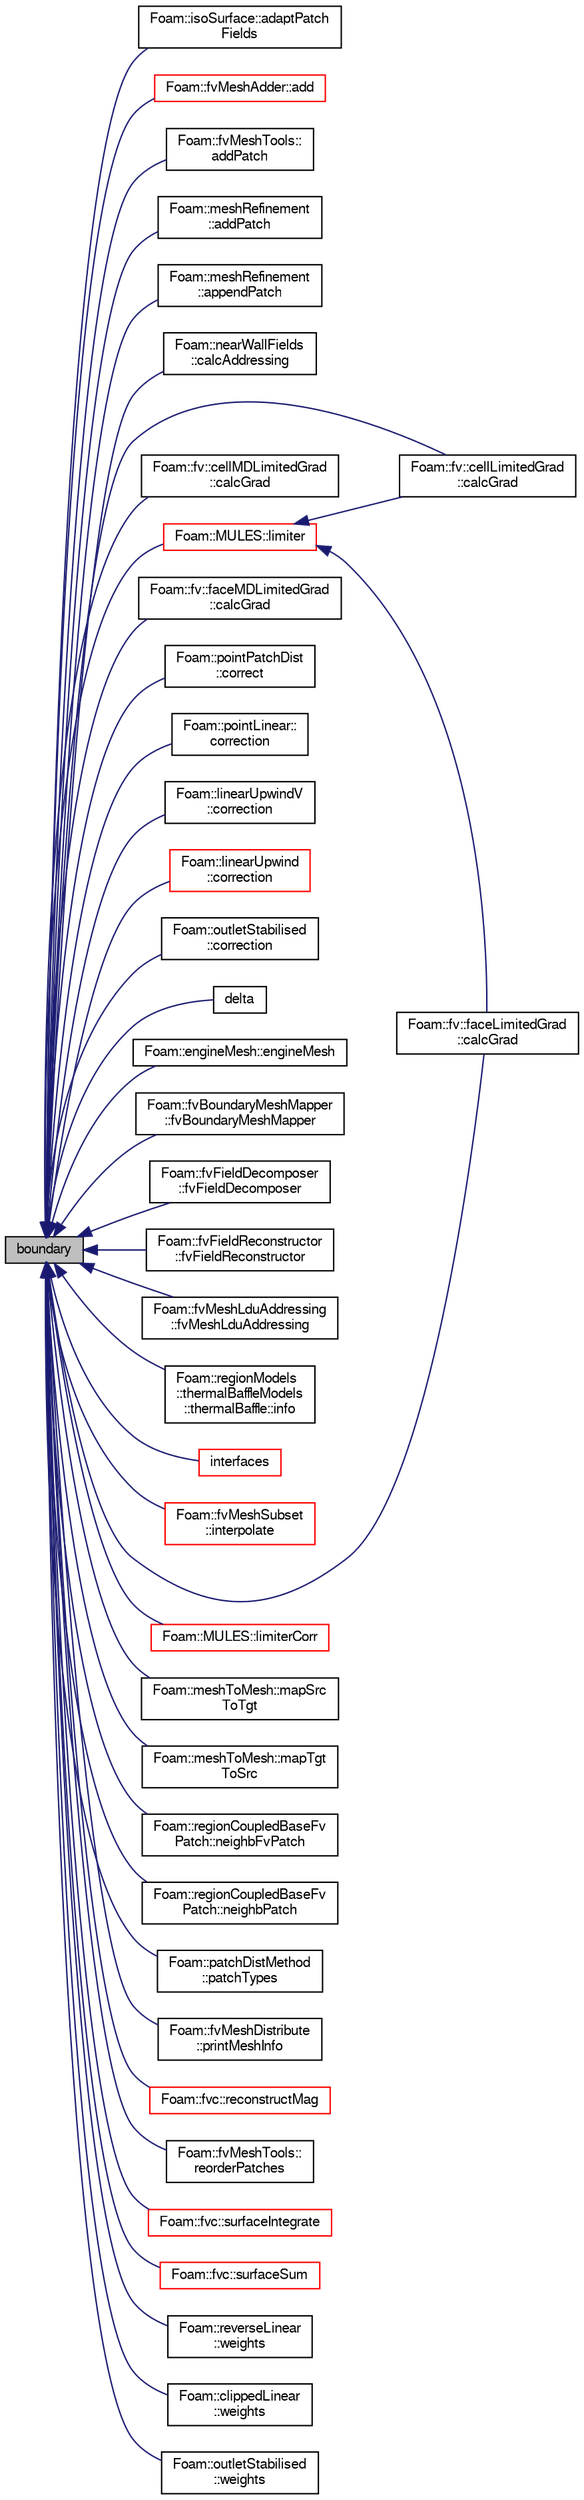 digraph "boundary"
{
  bgcolor="transparent";
  edge [fontname="FreeSans",fontsize="10",labelfontname="FreeSans",labelfontsize="10"];
  node [fontname="FreeSans",fontsize="10",shape=record];
  rankdir="LR";
  Node1 [label="boundary",height=0.2,width=0.4,color="black", fillcolor="grey75", style="filled" fontcolor="black"];
  Node1 -> Node2 [dir="back",color="midnightblue",fontsize="10",style="solid",fontname="FreeSans"];
  Node2 [label="Foam::isoSurface::adaptPatch\lFields",height=0.2,width=0.4,color="black",URL="$a01155.html#a1489667dbcf4e85d9403cb3abf9e332f"];
  Node1 -> Node3 [dir="back",color="midnightblue",fontsize="10",style="solid",fontname="FreeSans"];
  Node3 [label="Foam::fvMeshAdder::add",height=0.2,width=0.4,color="red",URL="$a00852.html#a279c8df949a7489a89a5f2c600e2e3ed",tooltip="Inplace add mesh to fvMesh. Maps all stored fields. Returns map. "];
  Node1 -> Node4 [dir="back",color="midnightblue",fontsize="10",style="solid",fontname="FreeSans"];
  Node4 [label="Foam::fvMeshTools::\laddPatch",height=0.2,width=0.4,color="black",URL="$a00857.html#a590f160ae7ad17fa6394045ac077b9bf",tooltip="Add patch. Inserts patch before all processor patches. "];
  Node1 -> Node5 [dir="back",color="midnightblue",fontsize="10",style="solid",fontname="FreeSans"];
  Node5 [label="Foam::meshRefinement\l::addPatch",height=0.2,width=0.4,color="black",URL="$a01428.html#a7648b2de2bf053048ba38532a8cf73a1",tooltip="Helper:add patch to mesh. Update all registered fields. "];
  Node1 -> Node6 [dir="back",color="midnightblue",fontsize="10",style="solid",fontname="FreeSans"];
  Node6 [label="Foam::meshRefinement\l::appendPatch",height=0.2,width=0.4,color="black",URL="$a01428.html#afe45e132b7f6aa140c47d16ee3bc3cd5",tooltip="Helper:append patch to end of mesh. "];
  Node1 -> Node7 [dir="back",color="midnightblue",fontsize="10",style="solid",fontname="FreeSans"];
  Node7 [label="Foam::nearWallFields\l::calcAddressing",height=0.2,width=0.4,color="black",URL="$a01536.html#a7097a017d4eac4116d58a3cdbf507891",tooltip="Calculate addressing from cells back to patch faces. "];
  Node1 -> Node8 [dir="back",color="midnightblue",fontsize="10",style="solid",fontname="FreeSans"];
  Node8 [label="Foam::fv::cellLimitedGrad\l::calcGrad",height=0.2,width=0.4,color="black",URL="$a00203.html#a407cbc6dd7a58b7675a05977b4cbed53"];
  Node1 -> Node9 [dir="back",color="midnightblue",fontsize="10",style="solid",fontname="FreeSans"];
  Node9 [label="Foam::fv::cellMDLimitedGrad\l::calcGrad",height=0.2,width=0.4,color="black",URL="$a00207.html#a407cbc6dd7a58b7675a05977b4cbed53"];
  Node1 -> Node10 [dir="back",color="midnightblue",fontsize="10",style="solid",fontname="FreeSans"];
  Node10 [label="Foam::fv::faceLimitedGrad\l::calcGrad",height=0.2,width=0.4,color="black",URL="$a00704.html#a407cbc6dd7a58b7675a05977b4cbed53"];
  Node1 -> Node11 [dir="back",color="midnightblue",fontsize="10",style="solid",fontname="FreeSans"];
  Node11 [label="Foam::fv::faceMDLimitedGrad\l::calcGrad",height=0.2,width=0.4,color="black",URL="$a00706.html#a407cbc6dd7a58b7675a05977b4cbed53"];
  Node1 -> Node12 [dir="back",color="midnightblue",fontsize="10",style="solid",fontname="FreeSans"];
  Node12 [label="Foam::pointPatchDist\l::correct",height=0.2,width=0.4,color="black",URL="$a01837.html#a3ae44b28050c3aa494c1d8e18cf618c1",tooltip="Correct for mesh geom/topo changes. "];
  Node1 -> Node13 [dir="back",color="midnightblue",fontsize="10",style="solid",fontname="FreeSans"];
  Node13 [label="Foam::pointLinear::\lcorrection",height=0.2,width=0.4,color="black",URL="$a01830.html#a71944945191a35be21d9ab3b37c3170c",tooltip="Return the explicit correction to the face-interpolate. "];
  Node1 -> Node14 [dir="back",color="midnightblue",fontsize="10",style="solid",fontname="FreeSans"];
  Node14 [label="Foam::linearUpwindV\l::correction",height=0.2,width=0.4,color="black",URL="$a01307.html#ad5f4a5d3bc1173cf56b1283cdea2e418",tooltip="Return the explicit correction to the face-interpolate. "];
  Node1 -> Node15 [dir="back",color="midnightblue",fontsize="10",style="solid",fontname="FreeSans"];
  Node15 [label="Foam::linearUpwind\l::correction",height=0.2,width=0.4,color="red",URL="$a01306.html#ad5f4a5d3bc1173cf56b1283cdea2e418",tooltip="Return the explicit correction to the face-interpolate. "];
  Node1 -> Node16 [dir="back",color="midnightblue",fontsize="10",style="solid",fontname="FreeSans"];
  Node16 [label="Foam::outletStabilised\l::correction",height=0.2,width=0.4,color="black",URL="$a01702.html#a575a424a2a3d61de0e8d6ad368b61be1",tooltip="Return the explicit correction to the face-interpolate. "];
  Node1 -> Node17 [dir="back",color="midnightblue",fontsize="10",style="solid",fontname="FreeSans"];
  Node17 [label="delta",height=0.2,width=0.4,color="black",URL="$a00851.html#a1c76a59d0b5a9e7a259095e4a8623a25",tooltip="Return face deltas as surfaceVectorField. "];
  Node1 -> Node18 [dir="back",color="midnightblue",fontsize="10",style="solid",fontname="FreeSans"];
  Node18 [label="Foam::engineMesh::engineMesh",height=0.2,width=0.4,color="black",URL="$a00615.html#ac9e1a1e4fbbd91b4fb4cd7b1155ccd5f",tooltip="Construct from objectRegistry, and read/write options. "];
  Node1 -> Node19 [dir="back",color="midnightblue",fontsize="10",style="solid",fontname="FreeSans"];
  Node19 [label="Foam::fvBoundaryMeshMapper\l::fvBoundaryMeshMapper",height=0.2,width=0.4,color="black",URL="$a00846.html#af13ddcbfc4da2b448ca4c7334353a5c5",tooltip="Construct from components. "];
  Node1 -> Node20 [dir="back",color="midnightblue",fontsize="10",style="solid",fontname="FreeSans"];
  Node20 [label="Foam::fvFieldDecomposer\l::fvFieldDecomposer",height=0.2,width=0.4,color="black",URL="$a00848.html#a661ce31114cea3b1f40fccbd1ef34580",tooltip="Construct from components. "];
  Node1 -> Node21 [dir="back",color="midnightblue",fontsize="10",style="solid",fontname="FreeSans"];
  Node21 [label="Foam::fvFieldReconstructor\l::fvFieldReconstructor",height=0.2,width=0.4,color="black",URL="$a00849.html#ade35d7248ec8faa8abad04eefbc4261d",tooltip="Construct from components. "];
  Node1 -> Node22 [dir="back",color="midnightblue",fontsize="10",style="solid",fontname="FreeSans"];
  Node22 [label="Foam::fvMeshLduAddressing\l::fvMeshLduAddressing",height=0.2,width=0.4,color="black",URL="$a00854.html#a0ad12be5362a8791501a9e79676365ab",tooltip="Construct from components. "];
  Node1 -> Node23 [dir="back",color="midnightblue",fontsize="10",style="solid",fontname="FreeSans"];
  Node23 [label="Foam::regionModels\l::thermalBaffleModels\l::thermalBaffle::info",height=0.2,width=0.4,color="black",URL="$a02506.html#ac1b66fe77173de9e5e8542b2823d6071",tooltip="Provide some feedback. "];
  Node1 -> Node24 [dir="back",color="midnightblue",fontsize="10",style="solid",fontname="FreeSans"];
  Node24 [label="interfaces",height=0.2,width=0.4,color="red",URL="$a00851.html#a4c29c48a2aea85c3e3ed6ad6b2a23a89",tooltip="Return a list of pointers for each patch. "];
  Node1 -> Node25 [dir="back",color="midnightblue",fontsize="10",style="solid",fontname="FreeSans"];
  Node25 [label="Foam::fvMeshSubset\l::interpolate",height=0.2,width=0.4,color="red",URL="$a00856.html#ab2b56c3ad77bae1b74dcfcb148e29073",tooltip="Map volume field. "];
  Node1 -> Node26 [dir="back",color="midnightblue",fontsize="10",style="solid",fontname="FreeSans"];
  Node26 [label="Foam::MULES::limiter",height=0.2,width=0.4,color="red",URL="$a10293.html#ae90eb6b771613f9ffe9bbe814bc2d479"];
  Node26 -> Node8 [dir="back",color="midnightblue",fontsize="10",style="solid",fontname="FreeSans"];
  Node26 -> Node10 [dir="back",color="midnightblue",fontsize="10",style="solid",fontname="FreeSans"];
  Node1 -> Node27 [dir="back",color="midnightblue",fontsize="10",style="solid",fontname="FreeSans"];
  Node27 [label="Foam::MULES::limiterCorr",height=0.2,width=0.4,color="red",URL="$a10293.html#a38e5d08438513810310daf8913dc4917"];
  Node1 -> Node28 [dir="back",color="midnightblue",fontsize="10",style="solid",fontname="FreeSans"];
  Node28 [label="Foam::meshToMesh::mapSrc\lToTgt",height=0.2,width=0.4,color="black",URL="$a01433.html#a12ac7f5f127c3c9855cfd8f4033a4c2c"];
  Node1 -> Node29 [dir="back",color="midnightblue",fontsize="10",style="solid",fontname="FreeSans"];
  Node29 [label="Foam::meshToMesh::mapTgt\lToSrc",height=0.2,width=0.4,color="black",URL="$a01433.html#ab83fc6a7416a41c94a64e8966e2cfa81"];
  Node1 -> Node30 [dir="back",color="midnightblue",fontsize="10",style="solid",fontname="FreeSans"];
  Node30 [label="Foam::regionCoupledBaseFv\lPatch::neighbFvPatch",height=0.2,width=0.4,color="black",URL="$a02057.html#add80b5302d85bab502d5aa8b78fc1723",tooltip="Return neighbor fvPatch. "];
  Node1 -> Node31 [dir="back",color="midnightblue",fontsize="10",style="solid",fontname="FreeSans"];
  Node31 [label="Foam::regionCoupledBaseFv\lPatch::neighbPatch",height=0.2,width=0.4,color="black",URL="$a02057.html#a63d83cf86f6b4fefa5fe1dd27f91a412",tooltip="Return regionCoupledBase neighb Patch. "];
  Node1 -> Node32 [dir="back",color="midnightblue",fontsize="10",style="solid",fontname="FreeSans"];
  Node32 [label="Foam::patchDistMethod\l::patchTypes",height=0.2,width=0.4,color="black",URL="$a01740.html#a0f57738075d76a359fb7053bb46384c7"];
  Node1 -> Node33 [dir="back",color="midnightblue",fontsize="10",style="solid",fontname="FreeSans"];
  Node33 [label="Foam::fvMeshDistribute\l::printMeshInfo",height=0.2,width=0.4,color="black",URL="$a00853.html#a8a0700fdb9e32ce9809a663ad13ab01b",tooltip="Print some info on mesh. "];
  Node1 -> Node34 [dir="back",color="midnightblue",fontsize="10",style="solid",fontname="FreeSans"];
  Node34 [label="Foam::fvc::reconstructMag",height=0.2,width=0.4,color="red",URL="$a10271.html#a29cdad91ee3fc2ac251ac2b4872557da"];
  Node1 -> Node35 [dir="back",color="midnightblue",fontsize="10",style="solid",fontname="FreeSans"];
  Node35 [label="Foam::fvMeshTools::\lreorderPatches",height=0.2,width=0.4,color="black",URL="$a00857.html#a18d7d3895abc0ab81c525bd81ba69a9c"];
  Node1 -> Node36 [dir="back",color="midnightblue",fontsize="10",style="solid",fontname="FreeSans"];
  Node36 [label="Foam::fvc::surfaceIntegrate",height=0.2,width=0.4,color="red",URL="$a10271.html#aba5bf4c91953aa61f90bc35f6d487fd6"];
  Node1 -> Node37 [dir="back",color="midnightblue",fontsize="10",style="solid",fontname="FreeSans"];
  Node37 [label="Foam::fvc::surfaceSum",height=0.2,width=0.4,color="red",URL="$a10271.html#aa0a1e3c4ec02aa6a37f517c4d5270046"];
  Node1 -> Node38 [dir="back",color="midnightblue",fontsize="10",style="solid",fontname="FreeSans"];
  Node38 [label="Foam::reverseLinear\l::weights",height=0.2,width=0.4,color="black",URL="$a02128.html#ae3cee6bfc4fee6e13df66df7e856ed37",tooltip="Return the interpolation weighting factors. "];
  Node1 -> Node39 [dir="back",color="midnightblue",fontsize="10",style="solid",fontname="FreeSans"];
  Node39 [label="Foam::clippedLinear\l::weights",height=0.2,width=0.4,color="black",URL="$a00263.html#ae3cee6bfc4fee6e13df66df7e856ed37",tooltip="Return the interpolation weighting factors. "];
  Node1 -> Node40 [dir="back",color="midnightblue",fontsize="10",style="solid",fontname="FreeSans"];
  Node40 [label="Foam::outletStabilised\l::weights",height=0.2,width=0.4,color="black",URL="$a01702.html#a845f807ae2621854059e313269e7895a",tooltip="Return the interpolation weighting factors. "];
}
